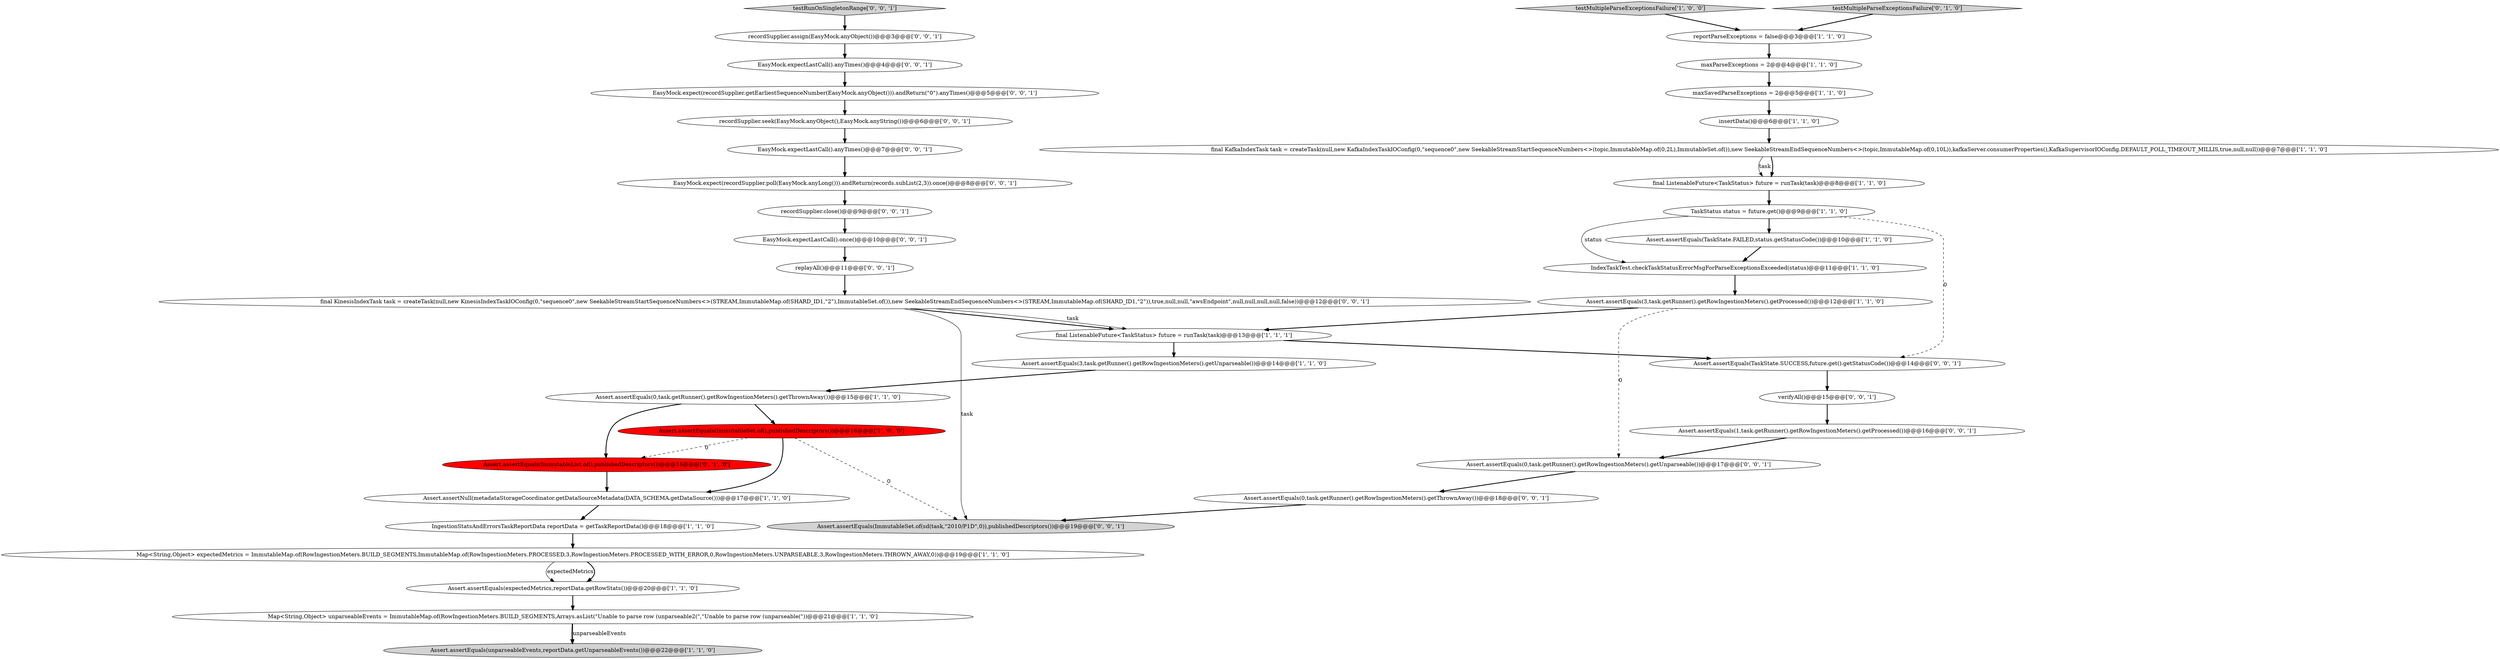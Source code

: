 digraph {
29 [style = filled, label = "recordSupplier.assign(EasyMock.anyObject())@@@3@@@['0', '0', '1']", fillcolor = white, shape = ellipse image = "AAA0AAABBB3BBB"];
1 [style = filled, label = "final ListenableFuture<TaskStatus> future = runTask(task)@@@13@@@['1', '1', '1']", fillcolor = white, shape = ellipse image = "AAA0AAABBB1BBB"];
17 [style = filled, label = "Assert.assertEquals(unparseableEvents,reportData.getUnparseableEvents())@@@22@@@['1', '1', '0']", fillcolor = lightgray, shape = ellipse image = "AAA0AAABBB1BBB"];
0 [style = filled, label = "Assert.assertEquals(ImmutableSet.of(),publishedDescriptors())@@@16@@@['1', '0', '0']", fillcolor = red, shape = ellipse image = "AAA1AAABBB1BBB"];
23 [style = filled, label = "Assert.assertEquals(1,task.getRunner().getRowIngestionMeters().getProcessed())@@@16@@@['0', '0', '1']", fillcolor = white, shape = ellipse image = "AAA0AAABBB3BBB"];
20 [style = filled, label = "Assert.assertEquals(3,task.getRunner().getRowIngestionMeters().getUnparseable())@@@14@@@['1', '1', '0']", fillcolor = white, shape = ellipse image = "AAA0AAABBB1BBB"];
24 [style = filled, label = "recordSupplier.seek(EasyMock.anyObject(),EasyMock.anyString())@@@6@@@['0', '0', '1']", fillcolor = white, shape = ellipse image = "AAA0AAABBB3BBB"];
10 [style = filled, label = "reportParseExceptions = false@@@3@@@['1', '1', '0']", fillcolor = white, shape = ellipse image = "AAA0AAABBB1BBB"];
19 [style = filled, label = "final KafkaIndexTask task = createTask(null,new KafkaIndexTaskIOConfig(0,\"sequence0\",new SeekableStreamStartSequenceNumbers<>(topic,ImmutableMap.of(0,2L),ImmutableSet.of()),new SeekableStreamEndSequenceNumbers<>(topic,ImmutableMap.of(0,10L)),kafkaServer.consumerProperties(),KafkaSupervisorIOConfig.DEFAULT_POLL_TIMEOUT_MILLIS,true,null,null))@@@7@@@['1', '1', '0']", fillcolor = white, shape = ellipse image = "AAA0AAABBB1BBB"];
7 [style = filled, label = "IngestionStatsAndErrorsTaskReportData reportData = getTaskReportData()@@@18@@@['1', '1', '0']", fillcolor = white, shape = ellipse image = "AAA0AAABBB1BBB"];
26 [style = filled, label = "EasyMock.expectLastCall().anyTimes()@@@4@@@['0', '0', '1']", fillcolor = white, shape = ellipse image = "AAA0AAABBB3BBB"];
27 [style = filled, label = "EasyMock.expectLastCall().once()@@@10@@@['0', '0', '1']", fillcolor = white, shape = ellipse image = "AAA0AAABBB3BBB"];
25 [style = filled, label = "EasyMock.expect(recordSupplier.poll(EasyMock.anyLong())).andReturn(records.subList(2,3)).once()@@@8@@@['0', '0', '1']", fillcolor = white, shape = ellipse image = "AAA0AAABBB3BBB"];
15 [style = filled, label = "Assert.assertEquals(expectedMetrics,reportData.getRowStats())@@@20@@@['1', '1', '0']", fillcolor = white, shape = ellipse image = "AAA0AAABBB1BBB"];
12 [style = filled, label = "Map<String,Object> unparseableEvents = ImmutableMap.of(RowIngestionMeters.BUILD_SEGMENTS,Arrays.asList(\"Unable to parse row (unparseable2(\",\"Unable to parse row (unparseable(\"))@@@21@@@['1', '1', '0']", fillcolor = white, shape = ellipse image = "AAA0AAABBB1BBB"];
39 [style = filled, label = "recordSupplier.close()@@@9@@@['0', '0', '1']", fillcolor = white, shape = ellipse image = "AAA0AAABBB3BBB"];
9 [style = filled, label = "Assert.assertEquals(3,task.getRunner().getRowIngestionMeters().getProcessed())@@@12@@@['1', '1', '0']", fillcolor = white, shape = ellipse image = "AAA0AAABBB1BBB"];
14 [style = filled, label = "IndexTaskTest.checkTaskStatusErrorMsgForParseExceptionsExceeded(status)@@@11@@@['1', '1', '0']", fillcolor = white, shape = ellipse image = "AAA0AAABBB1BBB"];
6 [style = filled, label = "final ListenableFuture<TaskStatus> future = runTask(task)@@@8@@@['1', '1', '0']", fillcolor = white, shape = ellipse image = "AAA0AAABBB1BBB"];
36 [style = filled, label = "testRunOnSingletonRange['0', '0', '1']", fillcolor = lightgray, shape = diamond image = "AAA0AAABBB3BBB"];
2 [style = filled, label = "Map<String,Object> expectedMetrics = ImmutableMap.of(RowIngestionMeters.BUILD_SEGMENTS,ImmutableMap.of(RowIngestionMeters.PROCESSED,3,RowIngestionMeters.PROCESSED_WITH_ERROR,0,RowIngestionMeters.UNPARSEABLE,3,RowIngestionMeters.THROWN_AWAY,0))@@@19@@@['1', '1', '0']", fillcolor = white, shape = ellipse image = "AAA0AAABBB1BBB"];
8 [style = filled, label = "testMultipleParseExceptionsFailure['1', '0', '0']", fillcolor = lightgray, shape = diamond image = "AAA0AAABBB1BBB"];
37 [style = filled, label = "verifyAll()@@@15@@@['0', '0', '1']", fillcolor = white, shape = ellipse image = "AAA0AAABBB3BBB"];
11 [style = filled, label = "Assert.assertNull(metadataStorageCoordinator.getDataSourceMetadata(DATA_SCHEMA.getDataSource()))@@@17@@@['1', '1', '0']", fillcolor = white, shape = ellipse image = "AAA0AAABBB1BBB"];
28 [style = filled, label = "Assert.assertEquals(0,task.getRunner().getRowIngestionMeters().getThrownAway())@@@18@@@['0', '0', '1']", fillcolor = white, shape = ellipse image = "AAA0AAABBB3BBB"];
22 [style = filled, label = "testMultipleParseExceptionsFailure['0', '1', '0']", fillcolor = lightgray, shape = diamond image = "AAA0AAABBB2BBB"];
32 [style = filled, label = "Assert.assertEquals(0,task.getRunner().getRowIngestionMeters().getUnparseable())@@@17@@@['0', '0', '1']", fillcolor = white, shape = ellipse image = "AAA0AAABBB3BBB"];
4 [style = filled, label = "TaskStatus status = future.get()@@@9@@@['1', '1', '0']", fillcolor = white, shape = ellipse image = "AAA0AAABBB1BBB"];
21 [style = filled, label = "Assert.assertEquals(ImmutableList.of(),publishedDescriptors())@@@16@@@['0', '1', '0']", fillcolor = red, shape = ellipse image = "AAA1AAABBB2BBB"];
13 [style = filled, label = "maxParseExceptions = 2@@@4@@@['1', '1', '0']", fillcolor = white, shape = ellipse image = "AAA0AAABBB1BBB"];
33 [style = filled, label = "final KinesisIndexTask task = createTask(null,new KinesisIndexTaskIOConfig(0,\"sequence0\",new SeekableStreamStartSequenceNumbers<>(STREAM,ImmutableMap.of(SHARD_ID1,\"2\"),ImmutableSet.of()),new SeekableStreamEndSequenceNumbers<>(STREAM,ImmutableMap.of(SHARD_ID1,\"2\")),true,null,null,\"awsEndpoint\",null,null,null,null,false))@@@12@@@['0', '0', '1']", fillcolor = white, shape = ellipse image = "AAA0AAABBB3BBB"];
30 [style = filled, label = "EasyMock.expectLastCall().anyTimes()@@@7@@@['0', '0', '1']", fillcolor = white, shape = ellipse image = "AAA0AAABBB3BBB"];
31 [style = filled, label = "replayAll()@@@11@@@['0', '0', '1']", fillcolor = white, shape = ellipse image = "AAA0AAABBB3BBB"];
18 [style = filled, label = "maxSavedParseExceptions = 2@@@5@@@['1', '1', '0']", fillcolor = white, shape = ellipse image = "AAA0AAABBB1BBB"];
38 [style = filled, label = "Assert.assertEquals(ImmutableSet.of(sd(task,\"2010/P1D\",0)),publishedDescriptors())@@@19@@@['0', '0', '1']", fillcolor = lightgray, shape = ellipse image = "AAA0AAABBB3BBB"];
5 [style = filled, label = "Assert.assertEquals(0,task.getRunner().getRowIngestionMeters().getThrownAway())@@@15@@@['1', '1', '0']", fillcolor = white, shape = ellipse image = "AAA0AAABBB1BBB"];
35 [style = filled, label = "EasyMock.expect(recordSupplier.getEarliestSequenceNumber(EasyMock.anyObject())).andReturn(\"0\").anyTimes()@@@5@@@['0', '0', '1']", fillcolor = white, shape = ellipse image = "AAA0AAABBB3BBB"];
3 [style = filled, label = "insertData()@@@6@@@['1', '1', '0']", fillcolor = white, shape = ellipse image = "AAA0AAABBB1BBB"];
34 [style = filled, label = "Assert.assertEquals(TaskState.SUCCESS,future.get().getStatusCode())@@@14@@@['0', '0', '1']", fillcolor = white, shape = ellipse image = "AAA0AAABBB3BBB"];
16 [style = filled, label = "Assert.assertEquals(TaskState.FAILED,status.getStatusCode())@@@10@@@['1', '1', '0']", fillcolor = white, shape = ellipse image = "AAA0AAABBB1BBB"];
8->10 [style = bold, label=""];
18->3 [style = bold, label=""];
25->39 [style = bold, label=""];
36->29 [style = bold, label=""];
28->38 [style = bold, label=""];
12->17 [style = bold, label=""];
23->32 [style = bold, label=""];
1->20 [style = bold, label=""];
0->11 [style = bold, label=""];
30->25 [style = bold, label=""];
27->31 [style = bold, label=""];
33->1 [style = bold, label=""];
33->1 [style = solid, label="task"];
39->27 [style = bold, label=""];
19->6 [style = bold, label=""];
37->23 [style = bold, label=""];
0->38 [style = dashed, label="0"];
19->6 [style = solid, label="task"];
9->32 [style = dashed, label="0"];
35->24 [style = bold, label=""];
20->5 [style = bold, label=""];
29->26 [style = bold, label=""];
24->30 [style = bold, label=""];
33->38 [style = solid, label="task"];
4->14 [style = solid, label="status"];
5->21 [style = bold, label=""];
6->4 [style = bold, label=""];
2->15 [style = solid, label="expectedMetrics"];
1->34 [style = bold, label=""];
12->17 [style = solid, label="unparseableEvents"];
3->19 [style = bold, label=""];
10->13 [style = bold, label=""];
5->0 [style = bold, label=""];
21->11 [style = bold, label=""];
34->37 [style = bold, label=""];
7->2 [style = bold, label=""];
0->21 [style = dashed, label="0"];
31->33 [style = bold, label=""];
2->15 [style = bold, label=""];
26->35 [style = bold, label=""];
4->34 [style = dashed, label="0"];
22->10 [style = bold, label=""];
16->14 [style = bold, label=""];
14->9 [style = bold, label=""];
15->12 [style = bold, label=""];
9->1 [style = bold, label=""];
32->28 [style = bold, label=""];
11->7 [style = bold, label=""];
4->16 [style = bold, label=""];
13->18 [style = bold, label=""];
}
